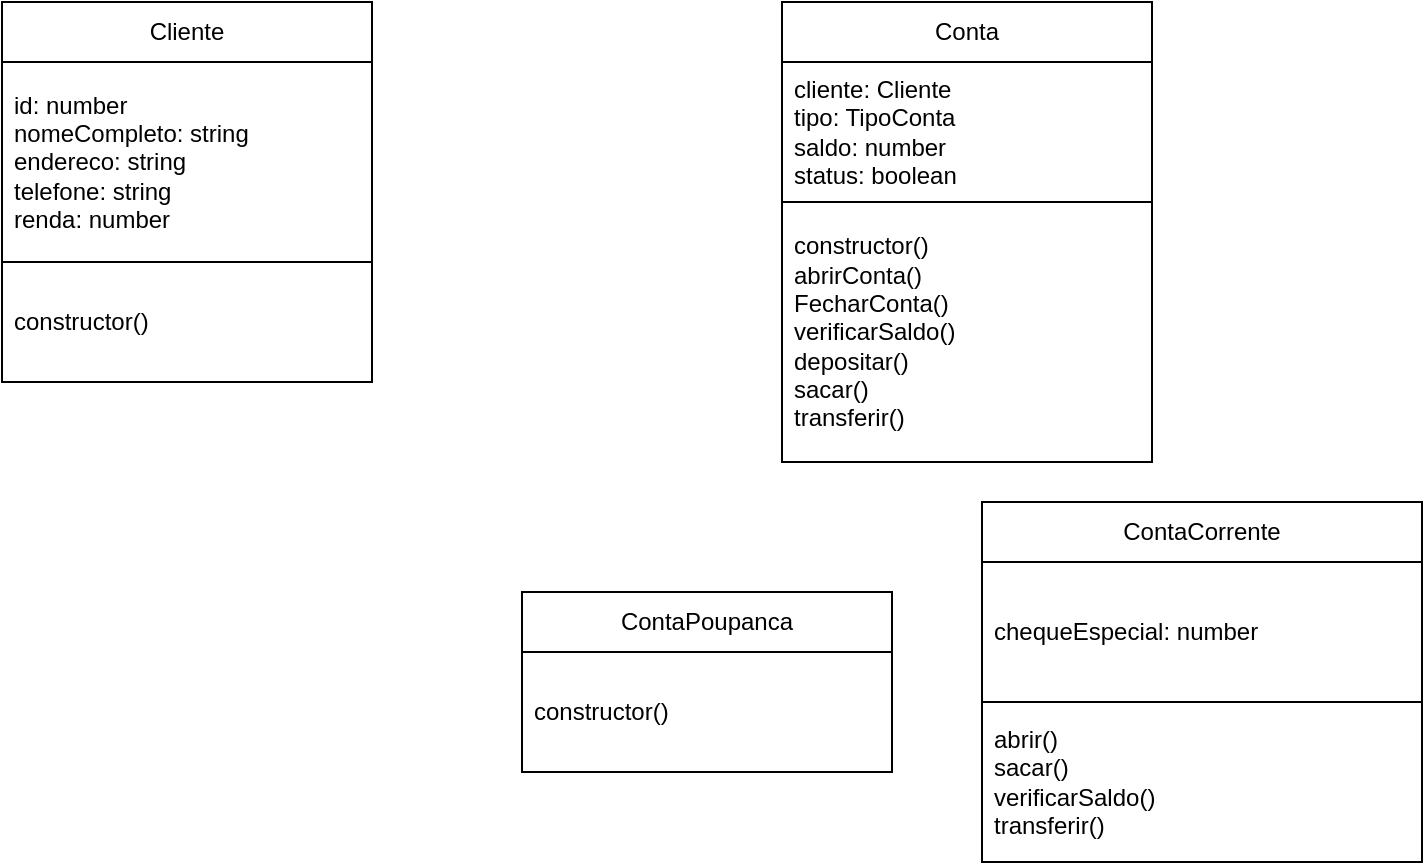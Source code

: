 <mxfile>
    <diagram id="zGJvNNN-_vGTe-rHLD0z" name="Page-1">
        <mxGraphModel dx="448" dy="779" grid="1" gridSize="10" guides="1" tooltips="1" connect="1" arrows="1" fold="1" page="1" pageScale="1" pageWidth="850" pageHeight="1100" math="0" shadow="0">
            <root>
                <mxCell id="0"/>
                <mxCell id="1" parent="0"/>
                <mxCell id="43" value="Cliente" style="swimlane;fontStyle=0;childLayout=stackLayout;horizontal=1;startSize=30;horizontalStack=0;resizeParent=1;resizeParentMax=0;resizeLast=0;collapsible=1;marginBottom=0;whiteSpace=wrap;html=1;" parent="1" vertex="1">
                    <mxGeometry x="50" y="70" width="185" height="190" as="geometry">
                        <mxRectangle x="375" y="535" width="170" height="30" as="alternateBounds"/>
                    </mxGeometry>
                </mxCell>
                <mxCell id="44" value="id: number&lt;br&gt;nomeCompleto: string&lt;br&gt;endereco: string&lt;br&gt;telefone: string&lt;br&gt;renda: number&amp;nbsp;" style="text;strokeColor=none;fillColor=none;align=left;verticalAlign=middle;spacingLeft=4;spacingRight=4;overflow=hidden;points=[[0,0.5],[1,0.5]];portConstraint=eastwest;rotatable=0;whiteSpace=wrap;html=1;" parent="43" vertex="1">
                    <mxGeometry y="30" width="185" height="100" as="geometry"/>
                </mxCell>
                <mxCell id="45" value="constructor()&amp;nbsp;&lt;br&gt;" style="text;strokeColor=default;fillColor=none;align=left;verticalAlign=middle;spacingLeft=4;spacingRight=4;overflow=hidden;points=[[0,0.5],[1,0.5]];portConstraint=eastwest;rotatable=0;whiteSpace=wrap;html=1;" parent="43" vertex="1">
                    <mxGeometry y="130" width="185" height="60" as="geometry"/>
                </mxCell>
                <mxCell id="46" value="Conta" style="swimlane;fontStyle=0;childLayout=stackLayout;horizontal=1;startSize=30;horizontalStack=0;resizeParent=1;resizeParentMax=0;resizeLast=0;collapsible=1;marginBottom=0;whiteSpace=wrap;html=1;" parent="1" vertex="1">
                    <mxGeometry x="440" y="70" width="185" height="100" as="geometry">
                        <mxRectangle x="375" y="535" width="170" height="30" as="alternateBounds"/>
                    </mxGeometry>
                </mxCell>
                <mxCell id="47" value="cliente: Cliente&lt;br&gt;tipo: TipoConta&lt;br&gt;saldo: number&lt;br&gt;status: boolean" style="text;strokeColor=none;fillColor=none;align=left;verticalAlign=middle;spacingLeft=4;spacingRight=4;overflow=hidden;points=[[0,0.5],[1,0.5]];portConstraint=eastwest;rotatable=0;whiteSpace=wrap;html=1;" parent="46" vertex="1">
                    <mxGeometry y="30" width="185" height="70" as="geometry"/>
                </mxCell>
                <mxCell id="51" value="ContaPoupanca" style="swimlane;fontStyle=0;childLayout=stackLayout;horizontal=1;startSize=30;horizontalStack=0;resizeParent=1;resizeParentMax=0;resizeLast=0;collapsible=1;marginBottom=0;whiteSpace=wrap;html=1;" parent="1" vertex="1">
                    <mxGeometry x="310" y="365" width="185" height="90" as="geometry">
                        <mxRectangle x="375" y="535" width="170" height="30" as="alternateBounds"/>
                    </mxGeometry>
                </mxCell>
                <mxCell id="53" value="constructor()" style="text;align=left;verticalAlign=middle;spacingLeft=4;spacingRight=4;overflow=hidden;points=[[0,0.5],[1,0.5]];portConstraint=eastwest;rotatable=0;whiteSpace=wrap;html=1;" parent="51" vertex="1">
                    <mxGeometry y="30" width="185" height="60" as="geometry"/>
                </mxCell>
                <mxCell id="54" value="ContaCorrente" style="swimlane;fontStyle=0;childLayout=stackLayout;horizontal=1;startSize=30;horizontalStack=0;resizeParent=1;resizeParentMax=0;resizeLast=0;collapsible=1;marginBottom=0;whiteSpace=wrap;html=1;" parent="1" vertex="1">
                    <mxGeometry x="540" y="320" width="220" height="180" as="geometry">
                        <mxRectangle x="375" y="535" width="170" height="30" as="alternateBounds"/>
                    </mxGeometry>
                </mxCell>
                <mxCell id="55" value="chequeEspecial: number" style="text;strokeColor=none;fillColor=none;align=left;verticalAlign=middle;spacingLeft=4;spacingRight=4;overflow=hidden;points=[[0,0.5],[1,0.5]];portConstraint=eastwest;rotatable=0;whiteSpace=wrap;html=1;" parent="54" vertex="1">
                    <mxGeometry y="30" width="220" height="70" as="geometry"/>
                </mxCell>
                <mxCell id="56" value="abrir()&lt;br&gt;sacar()&lt;br&gt;verificarSaldo()&lt;br&gt;transferir()" style="text;strokeColor=default;fillColor=none;align=left;verticalAlign=middle;spacingLeft=4;spacingRight=4;overflow=hidden;points=[[0,0.5],[1,0.5]];portConstraint=eastwest;rotatable=0;whiteSpace=wrap;html=1;" parent="54" vertex="1">
                    <mxGeometry y="100" width="220" height="80" as="geometry"/>
                </mxCell>
                <mxCell id="48" value="constructor()&lt;br&gt;abrirConta()&lt;br&gt;FecharConta()&lt;br&gt;verificarSaldo()&lt;br&gt;depositar()&lt;br&gt;sacar()&lt;br&gt;transferir()" style="text;strokeColor=default;fillColor=none;align=left;verticalAlign=middle;spacingLeft=4;spacingRight=4;overflow=hidden;points=[[0,0.5],[1,0.5]];portConstraint=eastwest;rotatable=0;whiteSpace=wrap;html=1;" parent="1" vertex="1">
                    <mxGeometry x="440" y="170" width="185" height="130" as="geometry"/>
                </mxCell>
            </root>
        </mxGraphModel>
    </diagram>
</mxfile>